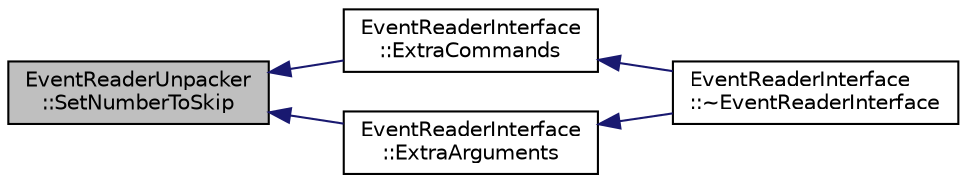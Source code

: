 digraph "EventReaderUnpacker::SetNumberToSkip"
{
  edge [fontname="Helvetica",fontsize="10",labelfontname="Helvetica",labelfontsize="10"];
  node [fontname="Helvetica",fontsize="10",shape=record];
  rankdir="LR";
  Node1 [label="EventReaderUnpacker\l::SetNumberToSkip",height=0.2,width=0.4,color="black", fillcolor="grey75", style="filled", fontcolor="black"];
  Node1 -> Node2 [dir="back",color="midnightblue",fontsize="10",style="solid",fontname="Helvetica"];
  Node2 [label="EventReaderInterface\l::ExtraCommands",height=0.2,width=0.4,color="black", fillcolor="white", style="filled",URL="$d5/de6/class_event_reader_interface.html#ac4aec11e30c0a01fbb0b87753b70ede2"];
  Node2 -> Node3 [dir="back",color="midnightblue",fontsize="10",style="solid",fontname="Helvetica"];
  Node3 [label="EventReaderInterface\l::~EventReaderInterface",height=0.2,width=0.4,color="black", fillcolor="white", style="filled",URL="$d5/de6/class_event_reader_interface.html#a566183e30124c460ac143ac22f0a9ac5",tooltip="Destructor. "];
  Node1 -> Node4 [dir="back",color="midnightblue",fontsize="10",style="solid",fontname="Helvetica"];
  Node4 [label="EventReaderInterface\l::ExtraArguments",height=0.2,width=0.4,color="black", fillcolor="white", style="filled",URL="$d5/de6/class_event_reader_interface.html#ab6b0ae826a80dc3198a449a7f4cb96e9"];
  Node4 -> Node3 [dir="back",color="midnightblue",fontsize="10",style="solid",fontname="Helvetica"];
}
